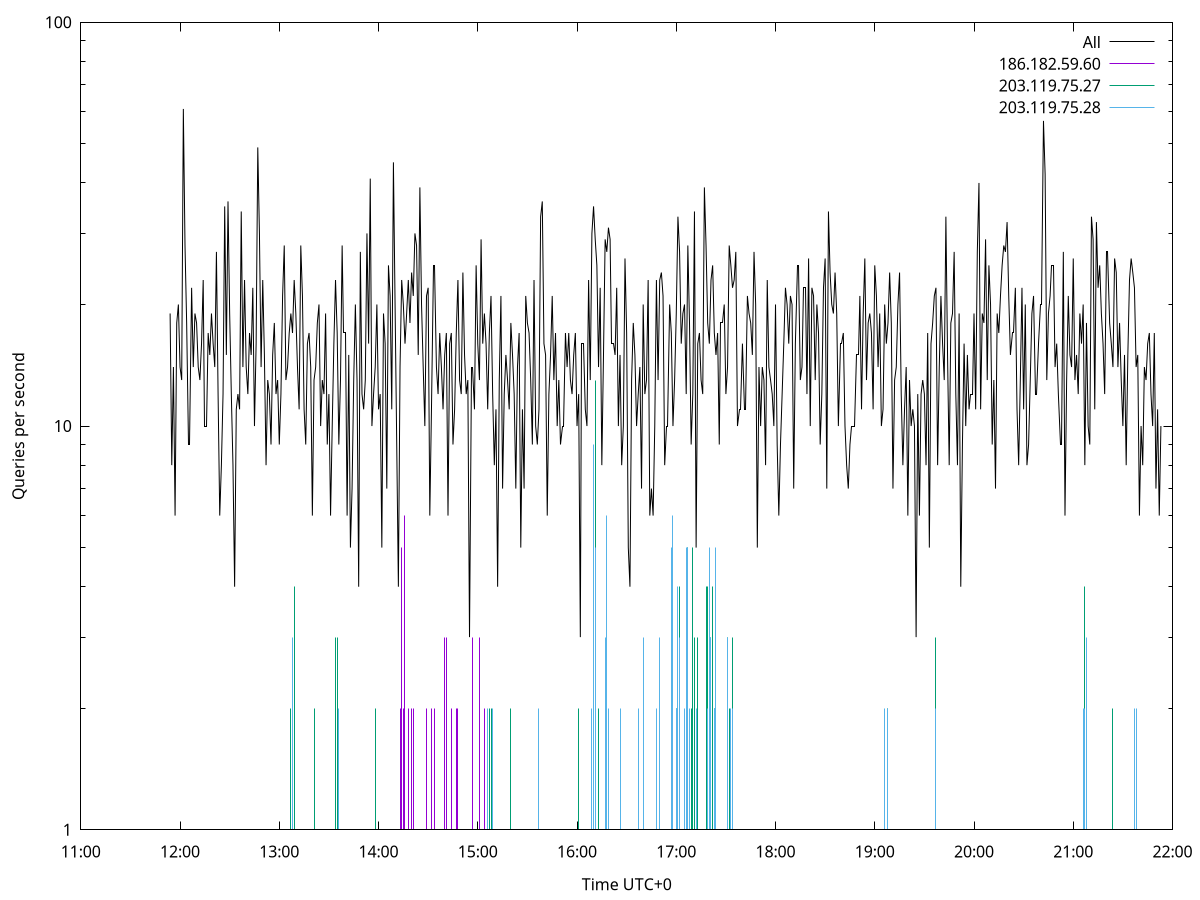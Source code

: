 set terminal pngcairo size 1024,768
set output 'Sun Jan  7 18:11:54 2024.png'
set ylabel 'Queries per second'
set xlabel 'Time UTC+0'
set xdata time
set timefmt "%s"
set log y
plot \
'-' using 1:2 linecolor 0 linetype 2 with lines title 'All', \
'-' using 1:2 linecolor 1 linetype 3 with impulses title "186.182.59.60", \
'-' using 1:2 linecolor 2 linetype 3 with impulses title "203.119.75.27", \
'-' using 1:2 linecolor 3 linetype 3 with impulses title "203.119.75.28"
1704625914 19
1704625915 8
1704625916 14
1704625917 6
1704625918 18
1704625919 20
1704625920 14
1704625921 13
1704625922 61
1704625923 28
1704625924 18
1704625925 9
1704625926 9
1704625927 22
1704625928 14
1704625929 19
1704625930 18
1704625931 14
1704625932 13
1704625933 16
1704625934 23
1704625935 10
1704625936 10
1704625937 17
1704625938 15
1704625939 19
1704625940 16
1704625941 14
1704625942 27
1704625943 12
1704625944 6
1704625945 8
1704625946 12
1704625947 35
1704625948 15
1704625949 36
1704625950 19
1704625951 12
1704625952 8
1704625953 4
1704625954 11
1704625955 12
1704625956 11
1704625957 34
1704625958 14
1704625959 23
1704625960 14
1704625961 12
1704625962 17
1704625963 15
1704625964 22
1704625965 10
1704625966 16
1704625967 49
1704625968 30
1704625969 14
1704625970 23
1704625971 15
1704625972 8
1704625973 13
1704625974 12
1704625975 9
1704625976 15
1704625977 18
1704625978 12
1704625979 13
1704625980 9
1704625981 12
1704625982 21
1704625983 28
1704625984 13
1704625985 14
1704625986 17
1704625987 19
1704625988 17
1704625989 23
1704625990 19
1704625991 14
1704625992 11
1704625993 28
1704625994 21
1704625995 11
1704625996 9
1704625997 16
1704625998 17
1704625999 14
1704626000 6
1704626001 13
1704626002 14
1704626003 18
1704626004 20
1704626005 10
1704626006 13
1704626007 12
1704626008 19
1704626009 9
1704626010 12
1704626011 6
1704626012 10
1704626013 16
1704626014 23
1704626015 17
1704626016 9
1704626017 13
1704626018 28
1704626019 17
1704626020 17
1704626021 6
1704626022 15
1704626023 5
1704626024 7
1704626025 13
1704626026 20
1704626027 13
1704626028 4
1704626029 27
1704626030 12
1704626031 11
1704626032 13
1704626033 30
1704626034 16
1704626035 41
1704626036 10
1704626037 12
1704626038 14
1704626039 20
1704626040 11
1704626041 12
1704626042 5
1704626043 19
1704626044 16
1704626045 7
1704626046 25
1704626047 21
1704626048 11
1704626049 45
1704626050 20
1704626051 9
1704626052 4
1704626053 14
1704626054 23
1704626055 20
1704626056 16
1704626057 19
1704626058 23
1704626059 18
1704626060 24
1704626061 21
1704626062 30
1704626063 28
1704626064 15
1704626065 39
1704626066 20
1704626067 14
1704626068 10
1704626069 21
1704626070 22
1704626071 6
1704626072 11
1704626073 25
1704626074 25
1704626075 14
1704626076 12
1704626077 17
1704626078 14
1704626079 11
1704626080 15
1704626081 17
1704626082 6
1704626083 16
1704626084 17
1704626085 9
1704626086 11
1704626087 17
1704626088 23
1704626089 13
1704626090 12
1704626091 24
1704626092 15
1704626093 12
1704626094 13
1704626095 3
1704626096 14
1704626097 14
1704626098 11
1704626099 25
1704626100 16
1704626101 13
1704626102 29
1704626103 16
1704626104 19
1704626105 16
1704626106 11
1704626107 17
1704626108 21
1704626109 12
1704626110 8
1704626111 11
1704626112 4
1704626113 13
1704626114 21
1704626115 7
1704626116 12
1704626117 15
1704626118 13
1704626119 11
1704626120 18
1704626121 15
1704626122 12
1704626123 7
1704626124 14
1704626125 17
1704626126 5
1704626127 11
1704626128 7
1704626129 21
1704626130 18
1704626131 17
1704626132 13
1704626133 9
1704626134 23
1704626135 10
1704626136 9
1704626137 11
1704626138 33
1704626139 36
1704626140 16
1704626141 15
1704626142 6
1704626143 12
1704626144 15
1704626145 21
1704626146 13
1704626147 17
1704626148 10
1704626149 13
1704626150 9
1704626151 10
1704626152 10
1704626153 17
1704626154 14
1704626155 17
1704626156 13
1704626157 12
1704626158 15
1704626159 17
1704626160 10
1704626161 12
1704626162 3
1704626163 16
1704626164 16
1704626165 11
1704626166 10
1704626167 23
1704626168 13
1704626169 30
1704626170 35
1704626171 29
1704626172 25
1704626173 14
1704626174 22
1704626175 8
1704626176 15
1704626177 29
1704626178 27
1704626179 31
1704626180 29
1704626181 16
1704626182 16
1704626183 15
1704626184 22
1704626185 10
1704626186 15
1704626187 8
1704626188 10
1704626189 26
1704626190 17
1704626191 5
1704626192 4
1704626193 13
1704626194 18
1704626195 15
1704626196 10
1704626197 12
1704626198 14
1704626199 7
1704626200 20
1704626201 12
1704626202 13
1704626203 23
1704626204 6
1704626205 7
1704626206 6
1704626207 10
1704626208 23
1704626209 13
1704626210 23
1704626211 24
1704626212 21
1704626213 8
1704626214 10
1704626215 10
1704626216 20
1704626217 17
1704626218 10
1704626219 13
1704626220 19
1704626221 33
1704626222 27
1704626223 16
1704626224 19
1704626225 20
1704626226 12
1704626227 28
1704626228 18
1704626229 9
1704626230 12
1704626231 34
1704626232 5
1704626233 16
1704626234 17
1704626235 13
1704626236 12
1704626237 39
1704626238 28
1704626239 18
1704626240 16
1704626241 23
1704626242 25
1704626243 17
1704626244 15
1704626245 17
1704626246 9
1704626247 18
1704626248 18
1704626249 20
1704626250 12
1704626251 14
1704626252 28
1704626253 25
1704626254 22
1704626255 23
1704626256 27
1704626257 10
1704626258 11
1704626259 11
1704626260 16
1704626261 11
1704626262 11
1704626263 21
1704626264 19
1704626265 18
1704626266 15
1704626267 27
1704626268 20
1704626269 5
1704626270 14
1704626271 10
1704626272 14
1704626273 13
1704626274 8
1704626275 23
1704626276 14
1704626277 13
1704626278 12
1704626279 10
1704626280 20
1704626281 9
1704626282 6
1704626283 9
1704626284 12
1704626285 16
1704626286 22
1704626287 20
1704626288 16
1704626289 21
1704626290 20
1704626291 7
1704626292 16
1704626293 25
1704626294 25
1704626295 13
1704626296 14
1704626297 22
1704626298 22
1704626299 12
1704626300 26
1704626301 10
1704626302 22
1704626303 21
1704626304 13
1704626305 20
1704626306 17
1704626307 9
1704626308 12
1704626309 22
1704626310 26
1704626311 7
1704626312 34
1704626313 24
1704626314 20
1704626315 19
1704626316 24
1704626317 19
1704626318 10
1704626319 16
1704626320 16
1704626321 17
1704626322 10
1704626323 8
1704626324 7
1704626325 9
1704626326 10
1704626327 10
1704626328 10
1704626329 15
1704626330 15
1704626331 21
1704626332 11
1704626333 19
1704626334 26
1704626335 13
1704626336 18
1704626337 19
1704626338 17
1704626339 11
1704626340 25
1704626341 21
1704626342 14
1704626343 19
1704626344 10
1704626345 11
1704626346 20
1704626347 16
1704626348 18
1704626349 24
1704626350 18
1704626351 7
1704626352 13
1704626353 14
1704626354 20
1704626355 24
1704626356 12
1704626357 8
1704626358 11
1704626359 14
1704626360 6
1704626361 13
1704626362 10
1704626363 11
1704626364 10
1704626365 3
1704626366 12
1704626367 6
1704626368 12
1704626369 13
1704626370 12
1704626371 8
1704626372 17
1704626373 5
1704626374 16
1704626375 18
1704626376 21
1704626377 22
1704626378 8
1704626379 14
1704626380 21
1704626381 16
1704626382 13
1704626383 33
1704626384 15
1704626385 8
1704626386 18
1704626387 19
1704626388 27
1704626389 12
1704626390 8
1704626391 19
1704626392 4
1704626393 9
1704626394 16
1704626395 10
1704626396 15
1704626397 11
1704626398 12
1704626399 12
1704626400 19
1704626401 11
1704626402 27
1704626403 40
1704626404 11
1704626405 19
1704626406 18
1704626407 29
1704626408 13
1704626409 25
1704626410 20
1704626411 9
1704626412 13
1704626413 7
1704626414 19
1704626415 17
1704626416 21
1704626417 25
1704626418 28
1704626419 27
1704626420 32
1704626421 21
1704626422 15
1704626423 17
1704626424 17
1704626425 22
1704626426 11
1704626427 8
1704626428 13
1704626429 22
1704626430 11
1704626431 20
1704626432 8
1704626433 9
1704626434 13
1704626435 19
1704626436 21
1704626437 12
1704626438 12
1704626439 16
1704626440 20
1704626441 20
1704626442 57
1704626443 42
1704626444 13
1704626445 19
1704626446 21
1704626447 25
1704626448 25
1704626449 14
1704626450 16
1704626451 12
1704626452 9
1704626453 9
1704626454 27
1704626455 6
1704626456 13
1704626457 21
1704626458 15
1704626459 14
1704626460 26
1704626461 13
1704626462 15
1704626463 12
1704626464 19
1704626465 16
1704626466 20
1704626467 8
1704626468 18
1704626469 10
1704626470 9
1704626471 33
1704626472 29
1704626473 11
1704626474 32
1704626475 22
1704626476 25
1704626477 19
1704626478 16
1704626479 12
1704626480 27
1704626481 27
1704626482 18
1704626483 16
1704626484 14
1704626485 26
1704626486 24
1704626487 14
1704626488 18
1704626489 13
1704626490 10
1704626491 15
1704626492 8
1704626493 15
1704626494 23
1704626495 26
1704626496 24
1704626497 22
1704626498 14
1704626499 15
1704626500 6
1704626501 10
1704626502 8
1704626503 14
1704626504 13
1704626505 16
1704626506 17
1704626507 12
1704626508 10
1704626509 17
1704626510 7
1704626511 11
1704626512 6
1704626513 10

e
1704626053 2
1704626054 5
1704626055 2
1704626056 6
1704626057 1
1704626058 2
1704626059 1
1704626060 2
1704626061 2
1704626062 1
1704626069 2
1704626070 1
1704626071 1
1704626072 2
1704626073 1
1704626074 2
1704626075 1
1704626076 1
1704626080 3
1704626081 3
1704626082 1
1704626084 2
1704626085 1
1704626086 1
1704626087 2
1704626088 2
1704626089 1
1704626090 1
1704626094 1
1704626096 1
1704626097 3
1704626100 1
1704626101 3
1704626104 2
1704626105 1
1704626106 1
1704626107 1

e
1704625920 1
1704625921 1
1704625986 1
1704625987 2
1704625989 4
1704625999 1
1704626001 2
1704626002 1
1704626014 3
1704626015 3
1704626038 2
1704626106 1
1704626107 2
1704626108 2
1704626109 1
1704626114 1
1704626118 1
1704626120 2
1704626133 1
1704626134 1
1704626135 1
1704626140 1
1704626141 1
1704626161 2
1704626170 3
1704626171 13
1704626172 1
1704626173 2
1704626178 2
1704626220 2
1704626221 3
1704626222 4
1704626223 1
1704626225 1
1704626226 2
1704626227 5
1704626229 2
1704626230 5
1704626231 3
1704626233 3
1704626234 1
1704626235 1
1704626238 4
1704626239 4
1704626240 4
1704626241 3
1704626242 4
1704626243 2
1704626244 3
1704626245 1
1704626249 1
1704626250 1
1704626251 3
1704626252 2
1704626254 3
1704626255 1
1704626256 1
1704626261 1
1704626265 1
1704626280 1
1704626346 1
1704626347 1
1704626348 2
1704626349 1
1704626351 1
1704626356 1
1704626360 1
1704626361 1
1704626363 1
1704626374 1
1704626375 1
1704626377 3
1704626381 1
1704626403 1
1704626404 1
1704626466 1
1704626467 4
1704626468 2
1704626472 1
1704626473 1
1704626481 1
1704626484 2
1704626494 1
1704626495 1
1704626496 1
1704626497 1
1704626498 1
1704626499 1

e
1704625920 1
1704625927 1
1704625985 1
1704625987 1
1704625988 3
1704625989 1
1704625995 1
1704626000 1
1704626004 1
1704626013 1
1704626014 1
1704626015 1
1704626016 2
1704626017 1
1704626040 1
1704626041 1
1704626106 2
1704626107 1
1704626108 1
1704626109 2
1704626114 1
1704626115 1
1704626120 1
1704626125 1
1704626127 1
1704626133 1
1704626136 1
1704626137 2
1704626138 1
1704626143 1
1704626161 1
1704626167 1
1704626168 1
1704626169 2
1704626170 9
1704626171 5
1704626173 1
1704626176 1
1704626177 3
1704626178 6
1704626179 2
1704626181 1
1704626185 1
1704626186 2
1704626187 1
1704626189 1
1704626193 1
1704626197 2
1704626200 3
1704626202 1
1704626204 1
1704626205 1
1704626208 2
1704626209 1
1704626210 3
1704626213 1
1704626215 1
1704626217 5
1704626218 6
1704626219 1
1704626220 2
1704626221 4
1704626222 3
1704626225 2
1704626226 5
1704626227 5
1704626228 2
1704626230 1
1704626231 1
1704626232 2
1704626233 1
1704626235 1
1704626236 1
1704626237 1
1704626238 1
1704626239 2
1704626240 5
1704626241 3
1704626242 1
1704626243 2
1704626244 5
1704626245 1
1704626249 1
1704626251 3
1704626253 2
1704626254 2
1704626256 1
1704626259 1
1704626279 1
1704626285 1
1704626346 2
1704626347 1
1704626348 2
1704626349 1
1704626350 1
1704626353 1
1704626358 1
1704626359 1
1704626360 1
1704626374 1
1704626375 1
1704626377 2
1704626379 1
1704626403 1
1704626404 1
1704626466 2
1704626467 2
1704626468 3
1704626475 1
1704626480 1
1704626483 1
1704626488 1
1704626494 1
1704626495 1
1704626497 2
1704626498 2

e
